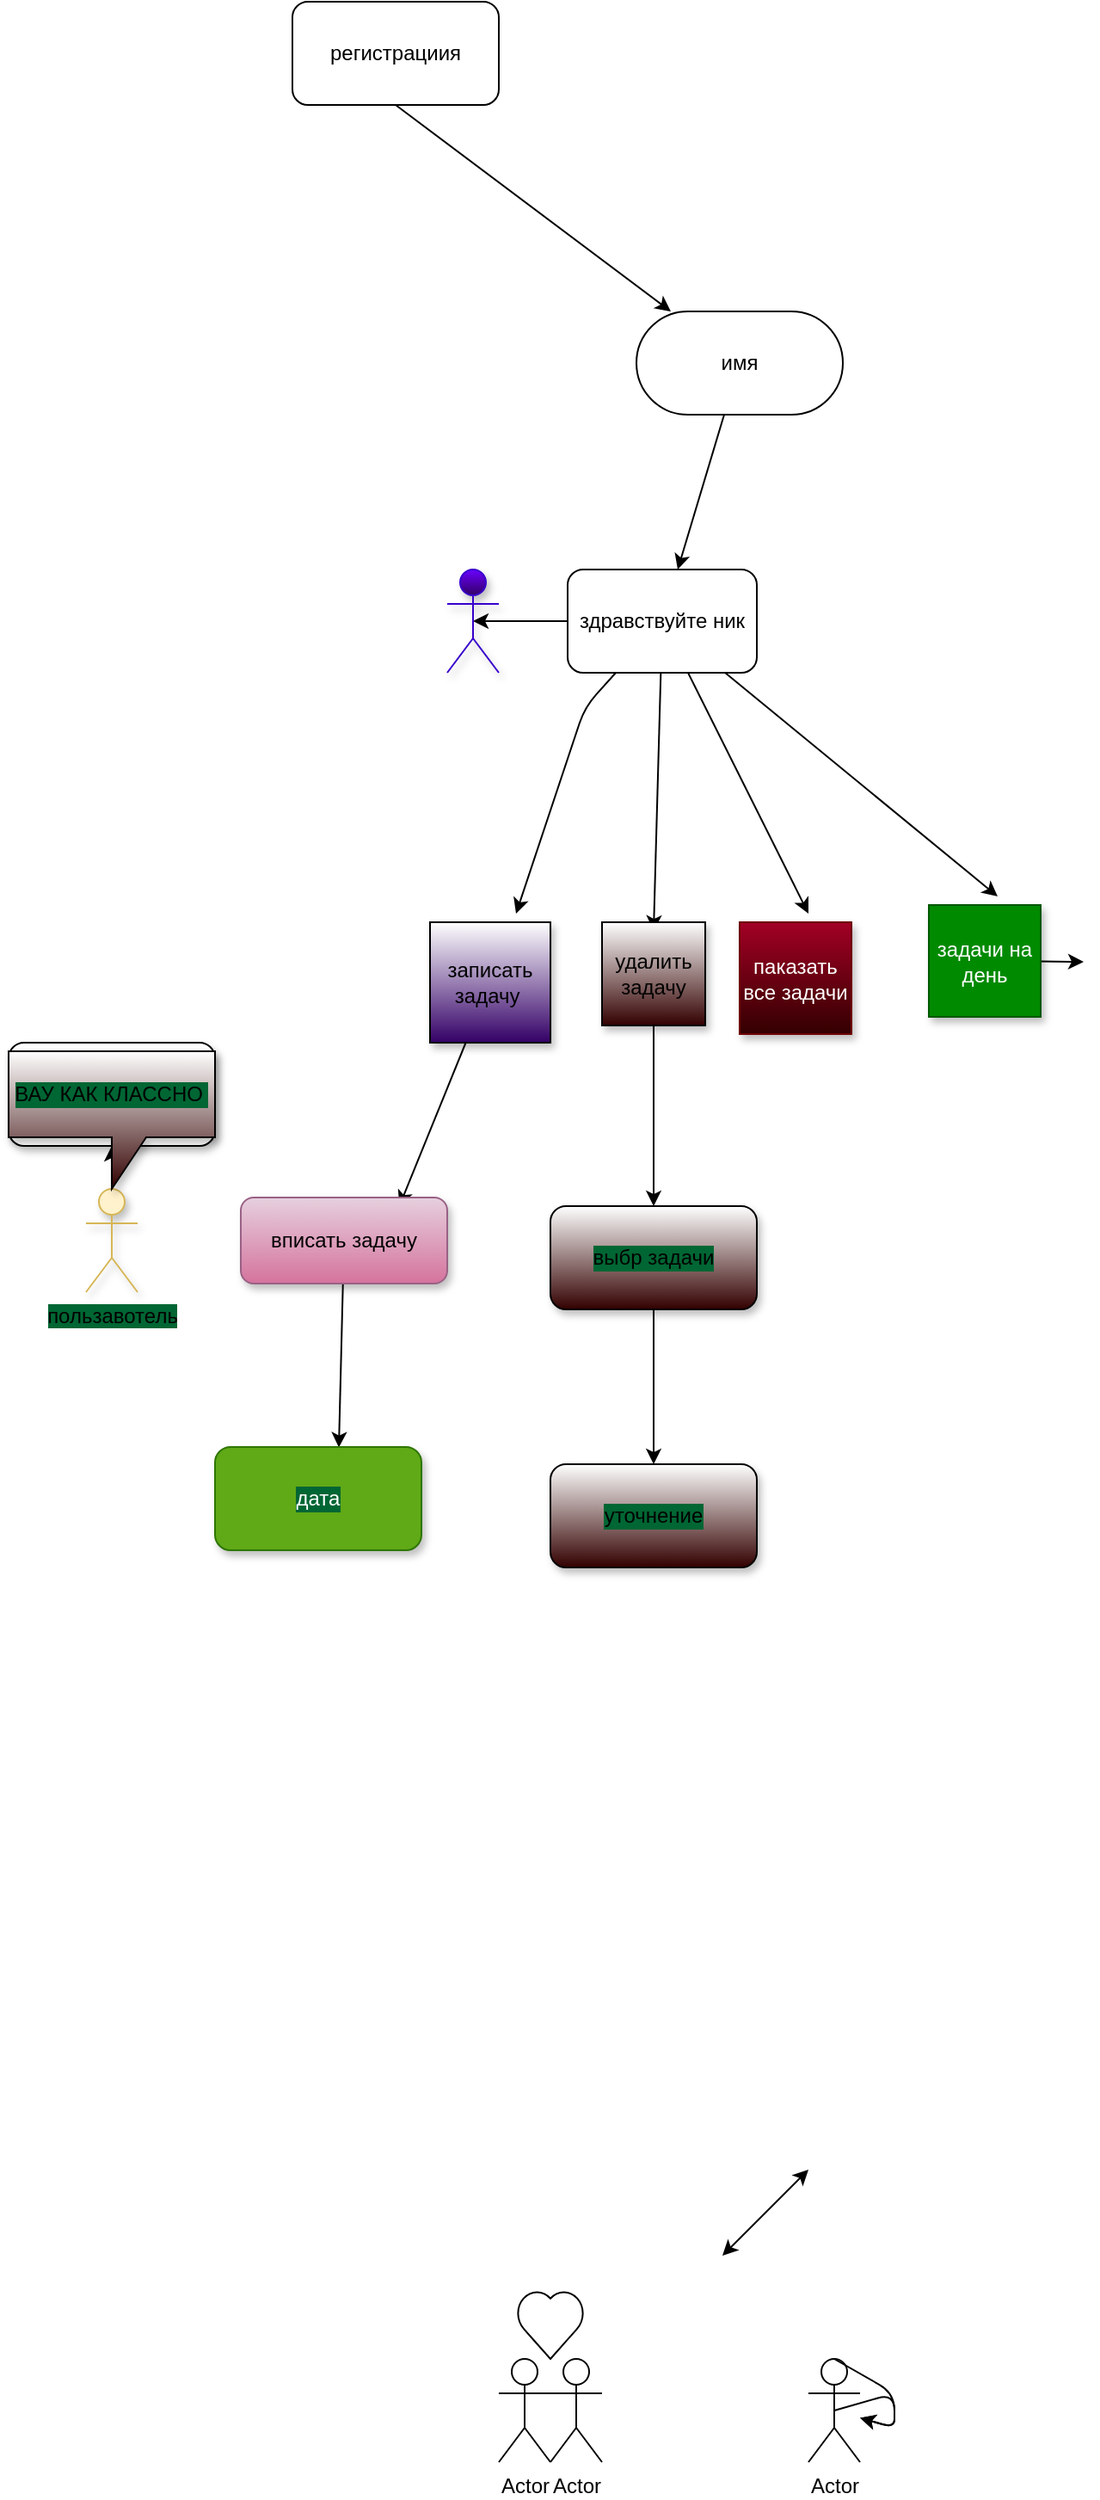 <mxfile>
    <diagram id="HfTmLqVFenj7waQnPsbv" name="Страница 1">
        <mxGraphModel dx="543" dy="314" grid="1" gridSize="10" guides="1" tooltips="1" connect="1" arrows="1" fold="1" page="1" pageScale="1" pageWidth="827" pageHeight="1169" math="0" shadow="0">
            <root>
                <mxCell id="0"/>
                <mxCell id="1" parent="0"/>
                <mxCell id="14" style="edgeStyle=none;html=1;" parent="1" target="15" edge="1">
                    <mxGeometry relative="1" as="geometry">
                        <mxPoint x="150" y="210" as="targetPoint"/>
                        <mxPoint x="290" y="110" as="sourcePoint"/>
                    </mxGeometry>
                </mxCell>
                <mxCell id="24" style="edgeStyle=none;html=1;" parent="1" source="15" target="23" edge="1">
                    <mxGeometry relative="1" as="geometry"/>
                </mxCell>
                <mxCell id="15" value="имя" style="rounded=1;whiteSpace=wrap;html=1;arcSize=50;" parent="1" vertex="1">
                    <mxGeometry x="430" y="230" width="120" height="60" as="geometry"/>
                </mxCell>
                <mxCell id="31" style="edgeStyle=none;html=1;entryX=0.5;entryY=0.5;entryDx=0;entryDy=0;entryPerimeter=0;" parent="1" source="23" target="28" edge="1">
                    <mxGeometry relative="1" as="geometry"/>
                </mxCell>
                <mxCell id="32" style="edgeStyle=none;html=1;" parent="1" source="23" edge="1">
                    <mxGeometry relative="1" as="geometry">
                        <mxPoint x="440" y="590" as="targetPoint"/>
                    </mxGeometry>
                </mxCell>
                <mxCell id="33" style="edgeStyle=none;html=1;" parent="1" source="23" edge="1">
                    <mxGeometry relative="1" as="geometry">
                        <mxPoint x="360" y="580" as="targetPoint"/>
                        <Array as="points">
                            <mxPoint x="400" y="460"/>
                        </Array>
                    </mxGeometry>
                </mxCell>
                <mxCell id="34" style="edgeStyle=none;html=1;" parent="1" source="23" edge="1">
                    <mxGeometry relative="1" as="geometry">
                        <mxPoint x="530" y="580" as="targetPoint"/>
                    </mxGeometry>
                </mxCell>
                <mxCell id="39" style="edgeStyle=none;html=1;" parent="1" source="23" edge="1">
                    <mxGeometry relative="1" as="geometry">
                        <mxPoint x="640" y="570" as="targetPoint"/>
                    </mxGeometry>
                </mxCell>
                <mxCell id="23" value="здравствуйте ник" style="rounded=1;whiteSpace=wrap;html=1;" parent="1" vertex="1">
                    <mxGeometry x="390" y="380" width="110" height="60" as="geometry"/>
                </mxCell>
                <mxCell id="28" value="регестрация была" style="shape=umlActor;verticalLabelPosition=bottom;verticalAlign=top;html=1;outlineConnect=0;fillColor=#6a00ff;fontColor=#ffffff;strokeColor=#3700CC;gradientColor=#330066;shadow=1;" parent="1" vertex="1">
                    <mxGeometry x="320" y="380" width="30" height="60" as="geometry"/>
                </mxCell>
                <mxCell id="49" style="edgeStyle=none;html=1;" parent="1" source="35" edge="1">
                    <mxGeometry relative="1" as="geometry">
                        <mxPoint x="292.188" y="750" as="targetPoint"/>
                    </mxGeometry>
                </mxCell>
                <mxCell id="35" value="записать задачу&amp;nbsp;" style="whiteSpace=wrap;html=1;aspect=fixed;shadow=1;gradientColor=#330066;" parent="1" vertex="1">
                    <mxGeometry x="310" y="585" width="70" height="70" as="geometry"/>
                </mxCell>
                <mxCell id="38" value="паказать все задачи" style="whiteSpace=wrap;html=1;aspect=fixed;shadow=1;fillColor=#a20025;fontColor=#ffffff;strokeColor=#6F0000;gradientColor=#330000;" parent="1" vertex="1">
                    <mxGeometry x="490" y="585" width="65" height="65" as="geometry"/>
                </mxCell>
                <mxCell id="52" style="edgeStyle=none;html=1;fontColor=#000000;" parent="1" source="40" edge="1">
                    <mxGeometry relative="1" as="geometry">
                        <mxPoint x="440" y="750" as="targetPoint"/>
                    </mxGeometry>
                </mxCell>
                <mxCell id="40" value="удалить задачу" style="whiteSpace=wrap;html=1;aspect=fixed;shadow=1;gradientColor=#330000;" parent="1" vertex="1">
                    <mxGeometry x="410" y="585" width="60" height="60" as="geometry"/>
                </mxCell>
                <mxCell id="69" style="edgeStyle=none;html=1;" edge="1" parent="1" source="41">
                    <mxGeometry relative="1" as="geometry">
                        <mxPoint x="690" y="608" as="targetPoint"/>
                    </mxGeometry>
                </mxCell>
                <mxCell id="41" value="задачи на день" style="whiteSpace=wrap;html=1;aspect=fixed;shadow=1;fillColor=#008a00;fontColor=#ffffff;strokeColor=#005700;" parent="1" vertex="1">
                    <mxGeometry x="600" y="575" width="65" height="65" as="geometry"/>
                </mxCell>
                <mxCell id="53" style="edgeStyle=none;html=1;fontColor=#000000;entryX=0.6;entryY=0.005;entryDx=0;entryDy=0;entryPerimeter=0;" parent="1" source="51" edge="1" target="55">
                    <mxGeometry relative="1" as="geometry">
                        <mxPoint x="307.857" y="890" as="targetPoint"/>
                    </mxGeometry>
                </mxCell>
                <mxCell id="51" value="вписать задачу" style="rounded=1;whiteSpace=wrap;html=1;shadow=1;gradientColor=#d5739d;fillColor=#e6d0de;strokeColor=#996185;" parent="1" vertex="1">
                    <mxGeometry x="200" y="745" width="120" height="50" as="geometry"/>
                </mxCell>
                <mxCell id="55" value="дата" style="rounded=1;whiteSpace=wrap;html=1;shadow=1;labelBackgroundColor=#006633;fontColor=#ffffff;fillColor=#60a917;strokeColor=#2D7600;" parent="1" vertex="1">
                    <mxGeometry x="185" y="890" width="120" height="60" as="geometry"/>
                </mxCell>
                <mxCell id="57" style="edgeStyle=none;html=1;fontColor=#000000;" parent="1" source="56" target="58" edge="1">
                    <mxGeometry relative="1" as="geometry">
                        <mxPoint x="440" y="890" as="targetPoint"/>
                    </mxGeometry>
                </mxCell>
                <mxCell id="56" value="выбр задачи" style="rounded=1;whiteSpace=wrap;html=1;shadow=1;labelBackgroundColor=#006633;fontColor=#000000;gradientColor=#330000;" parent="1" vertex="1">
                    <mxGeometry x="380" y="750" width="120" height="60" as="geometry"/>
                </mxCell>
                <mxCell id="58" value="уточнение" style="rounded=1;whiteSpace=wrap;html=1;shadow=1;labelBackgroundColor=#006633;fontColor=#000000;gradientColor=#330000;" parent="1" vertex="1">
                    <mxGeometry x="380" y="900" width="120" height="60" as="geometry"/>
                </mxCell>
                <mxCell id="64" style="edgeStyle=none;html=1;fontColor=#000000;" parent="1" source="63" target="65" edge="1">
                    <mxGeometry relative="1" as="geometry">
                        <mxPoint x="125" y="710" as="targetPoint"/>
                    </mxGeometry>
                </mxCell>
                <mxCell id="63" value="пользавотель" style="shape=umlActor;verticalLabelPosition=bottom;verticalAlign=top;html=1;outlineConnect=0;shadow=1;labelBackgroundColor=#006633;fillColor=#fff2cc;strokeColor=#d6b656;" parent="1" vertex="1">
                    <mxGeometry x="110" y="740" width="30" height="60" as="geometry"/>
                </mxCell>
                <mxCell id="65" value="ВАУ КАК КЛАССНО" style="rounded=1;whiteSpace=wrap;html=1;shadow=1;labelBackgroundColor=#006633;" parent="1" vertex="1">
                    <mxGeometry x="65" y="655" width="120" height="60" as="geometry"/>
                </mxCell>
                <mxCell id="66" value="ВАУ КАК КЛАССНО&amp;nbsp;" style="shape=callout;whiteSpace=wrap;html=1;perimeter=calloutPerimeter;shadow=1;labelBackgroundColor=#006633;fontColor=#000000;gradientColor=#330000;" parent="1" vertex="1">
                    <mxGeometry x="65" y="660" width="120" height="80" as="geometry"/>
                </mxCell>
                <mxCell id="68" value="регистрациия" style="rounded=1;whiteSpace=wrap;html=1;" vertex="1" parent="1">
                    <mxGeometry x="230" y="50" width="120" height="60" as="geometry"/>
                </mxCell>
                <mxCell id="70" value="Actor" style="shape=umlActor;verticalLabelPosition=bottom;verticalAlign=top;html=1;outlineConnect=0;" vertex="1" parent="1">
                    <mxGeometry x="350" y="1420" width="30" height="60" as="geometry"/>
                </mxCell>
                <mxCell id="71" value="Actor" style="shape=umlActor;verticalLabelPosition=bottom;verticalAlign=top;html=1;outlineConnect=0;" vertex="1" parent="1">
                    <mxGeometry x="380" y="1420" width="30" height="60" as="geometry"/>
                </mxCell>
                <mxCell id="72" value="Actor" style="shape=umlActor;verticalLabelPosition=bottom;verticalAlign=top;html=1;outlineConnect=0;" vertex="1" parent="1">
                    <mxGeometry x="530" y="1420" width="30" height="60" as="geometry"/>
                </mxCell>
                <mxCell id="73" style="edgeStyle=none;html=1;exitX=0.5;exitY=0.5;exitDx=0;exitDy=0;exitPerimeter=0;" edge="1" parent="1" source="72" target="72">
                    <mxGeometry relative="1" as="geometry"/>
                </mxCell>
                <mxCell id="74" style="edgeStyle=none;html=1;exitX=0.5;exitY=0;exitDx=0;exitDy=0;exitPerimeter=0;" edge="1" parent="1" source="72" target="72">
                    <mxGeometry relative="1" as="geometry"/>
                </mxCell>
                <mxCell id="75" value="" style="endArrow=classic;startArrow=classic;html=1;" edge="1" parent="1">
                    <mxGeometry width="50" height="50" relative="1" as="geometry">
                        <mxPoint x="480" y="1360" as="sourcePoint"/>
                        <mxPoint x="530" y="1310" as="targetPoint"/>
                    </mxGeometry>
                </mxCell>
                <mxCell id="76" value="" style="verticalLabelPosition=bottom;verticalAlign=top;html=1;shape=mxgraph.basic.heart" vertex="1" parent="1">
                    <mxGeometry x="360" y="1380" width="40" height="40" as="geometry"/>
                </mxCell>
            </root>
        </mxGraphModel>
    </diagram>
</mxfile>